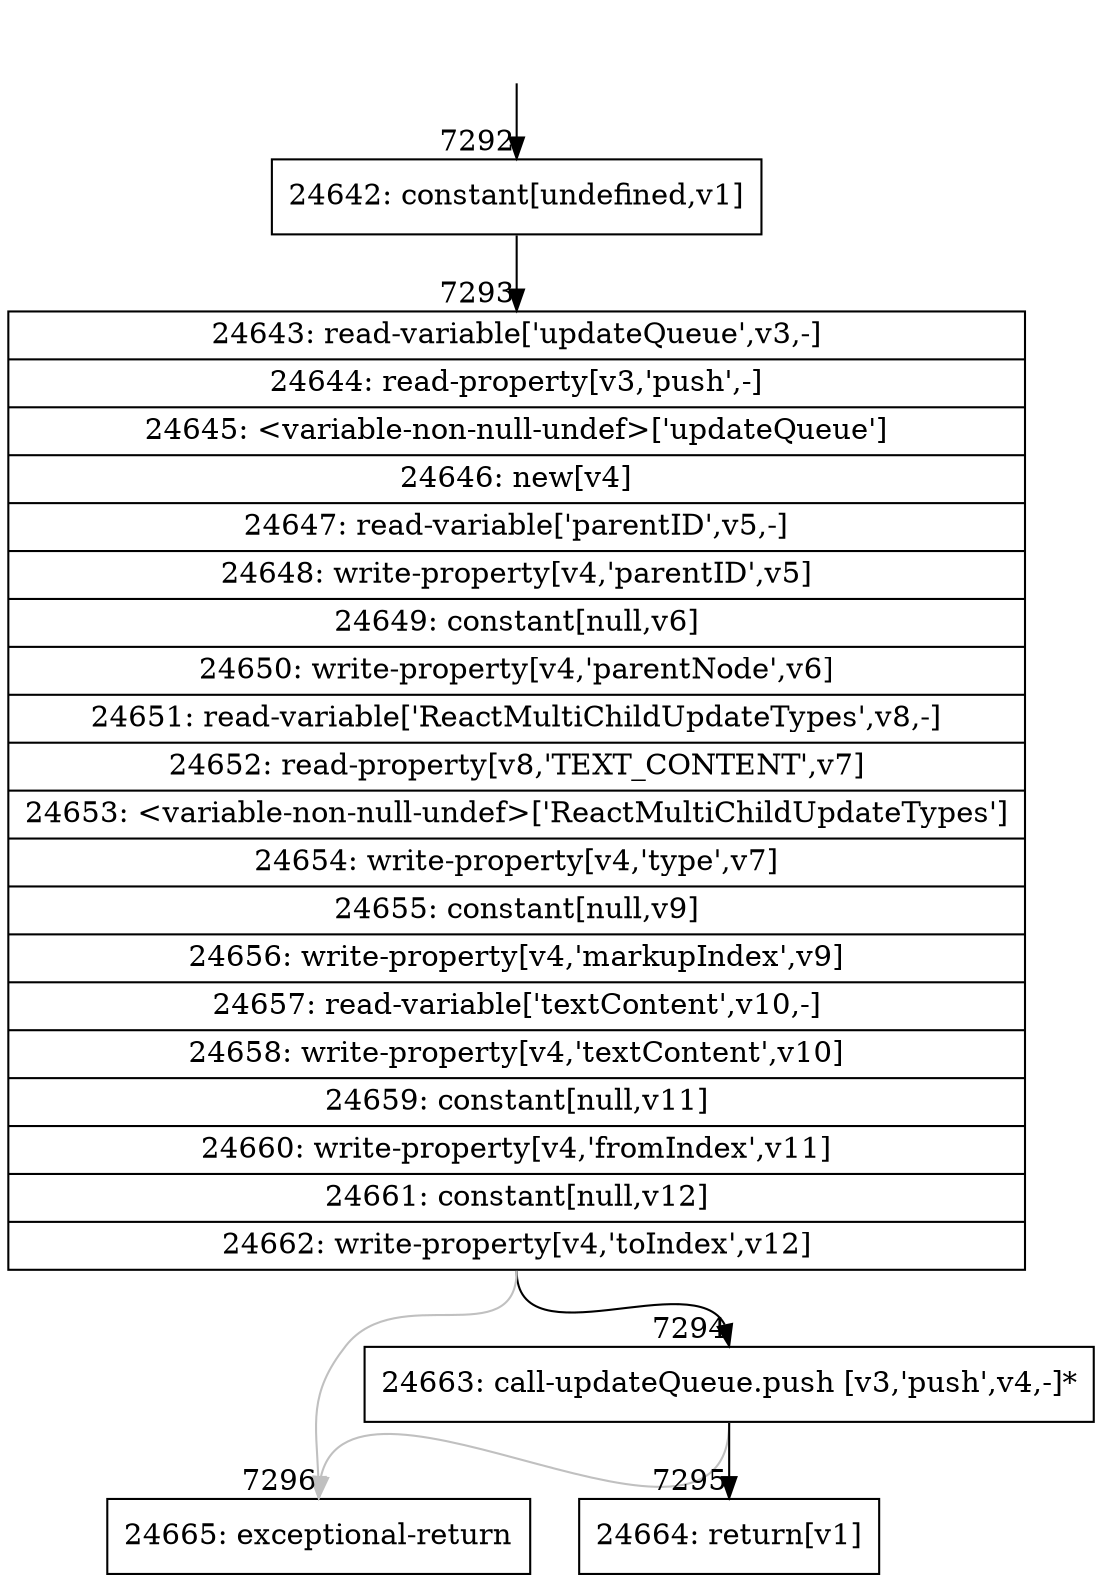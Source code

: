 digraph {
rankdir="TD"
BB_entry502[shape=none,label=""];
BB_entry502 -> BB7292 [tailport=s, headport=n, headlabel="    7292"]
BB7292 [shape=record label="{24642: constant[undefined,v1]}" ] 
BB7292 -> BB7293 [tailport=s, headport=n, headlabel="      7293"]
BB7293 [shape=record label="{24643: read-variable['updateQueue',v3,-]|24644: read-property[v3,'push',-]|24645: \<variable-non-null-undef\>['updateQueue']|24646: new[v4]|24647: read-variable['parentID',v5,-]|24648: write-property[v4,'parentID',v5]|24649: constant[null,v6]|24650: write-property[v4,'parentNode',v6]|24651: read-variable['ReactMultiChildUpdateTypes',v8,-]|24652: read-property[v8,'TEXT_CONTENT',v7]|24653: \<variable-non-null-undef\>['ReactMultiChildUpdateTypes']|24654: write-property[v4,'type',v7]|24655: constant[null,v9]|24656: write-property[v4,'markupIndex',v9]|24657: read-variable['textContent',v10,-]|24658: write-property[v4,'textContent',v10]|24659: constant[null,v11]|24660: write-property[v4,'fromIndex',v11]|24661: constant[null,v12]|24662: write-property[v4,'toIndex',v12]}" ] 
BB7293 -> BB7294 [tailport=s, headport=n, headlabel="      7294"]
BB7293 -> BB7296 [tailport=s, headport=n, color=gray, headlabel="      7296"]
BB7294 [shape=record label="{24663: call-updateQueue.push [v3,'push',v4,-]*}" ] 
BB7294 -> BB7295 [tailport=s, headport=n, headlabel="      7295"]
BB7294 -> BB7296 [tailport=s, headport=n, color=gray]
BB7295 [shape=record label="{24664: return[v1]}" ] 
BB7296 [shape=record label="{24665: exceptional-return}" ] 
//#$~ 12805
}
